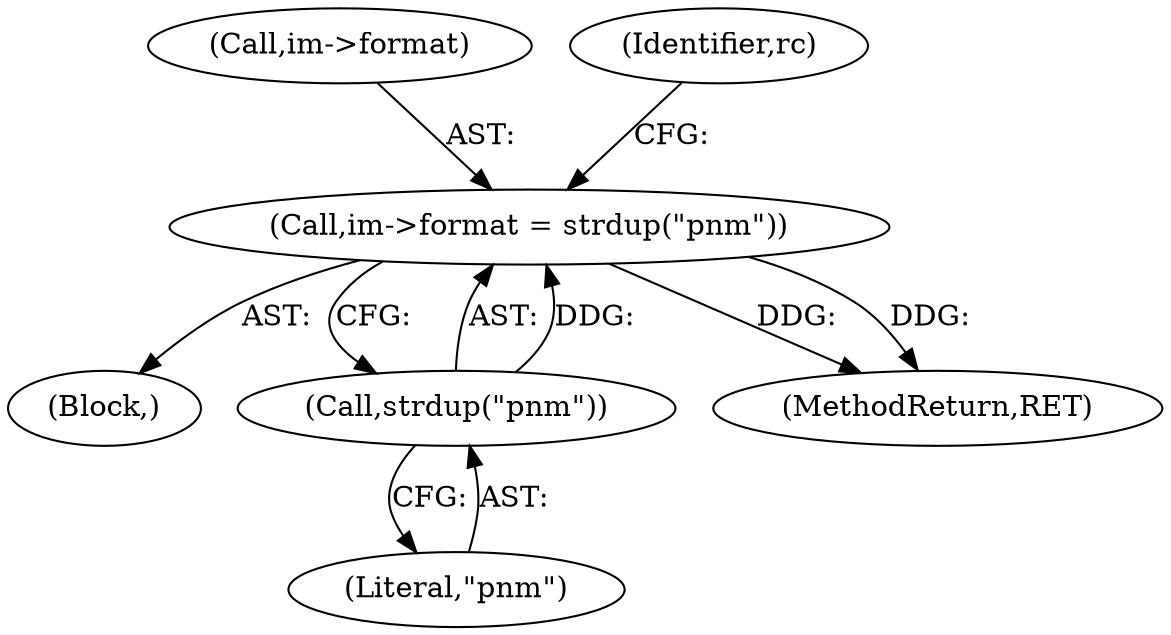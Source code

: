 digraph "0_enlightment_c21beaf1780cf3ca291735ae7d58a3dde63277a2@API" {
"1000370" [label="(Call,im->format = strdup(\"pnm\"))"];
"1000374" [label="(Call,strdup(\"pnm\"))"];
"1000371" [label="(Call,im->format)"];
"1000370" [label="(Call,im->format = strdup(\"pnm\"))"];
"1000374" [label="(Call,strdup(\"pnm\"))"];
"1000354" [label="(Block,)"];
"1001750" [label="(MethodReturn,RET)"];
"1000377" [label="(Identifier,rc)"];
"1000375" [label="(Literal,\"pnm\")"];
"1000370" -> "1000354"  [label="AST: "];
"1000370" -> "1000374"  [label="CFG: "];
"1000371" -> "1000370"  [label="AST: "];
"1000374" -> "1000370"  [label="AST: "];
"1000377" -> "1000370"  [label="CFG: "];
"1000370" -> "1001750"  [label="DDG: "];
"1000370" -> "1001750"  [label="DDG: "];
"1000374" -> "1000370"  [label="DDG: "];
"1000374" -> "1000375"  [label="CFG: "];
"1000375" -> "1000374"  [label="AST: "];
}
